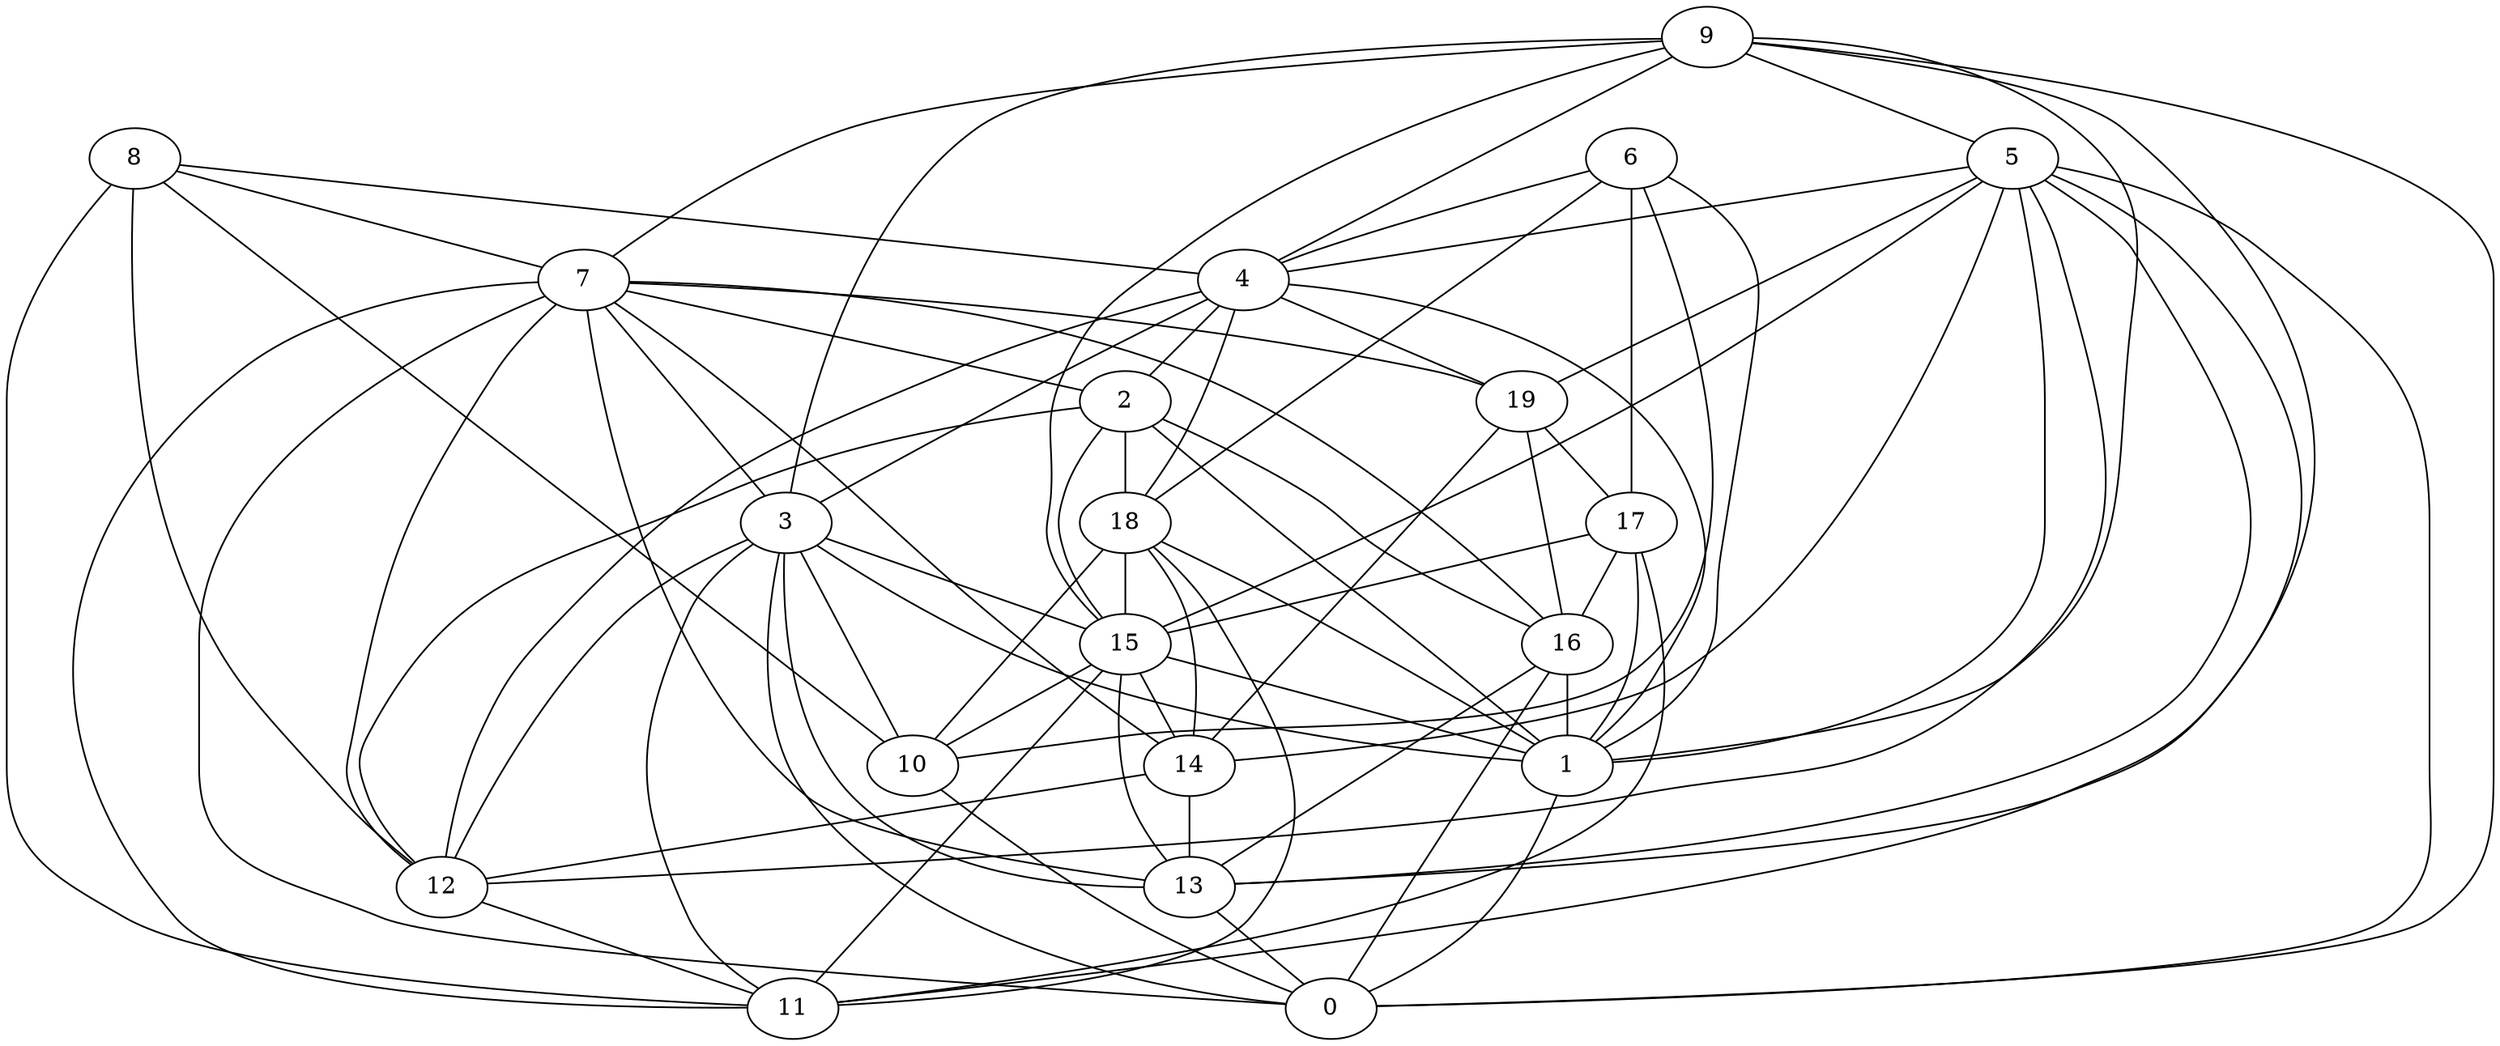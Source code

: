 digraph GG_graph {

subgraph G_graph {
edge [color = black]
"18" -> "10" [dir = none]
"6" -> "18" [dir = none]
"6" -> "1" [dir = none]
"19" -> "14" [dir = none]
"19" -> "17" [dir = none]
"8" -> "12" [dir = none]
"8" -> "7" [dir = none]
"5" -> "13" [dir = none]
"5" -> "11" [dir = none]
"5" -> "15" [dir = none]
"5" -> "0" [dir = none]
"5" -> "1" [dir = none]
"16" -> "1" [dir = none]
"3" -> "12" [dir = none]
"3" -> "1" [dir = none]
"3" -> "10" [dir = none]
"3" -> "15" [dir = none]
"14" -> "12" [dir = none]
"9" -> "15" [dir = none]
"9" -> "7" [dir = none]
"9" -> "13" [dir = none]
"9" -> "1" [dir = none]
"9" -> "5" [dir = none]
"2" -> "15" [dir = none]
"2" -> "18" [dir = none]
"2" -> "1" [dir = none]
"4" -> "2" [dir = none]
"4" -> "1" [dir = none]
"4" -> "18" [dir = none]
"17" -> "16" [dir = none]
"17" -> "15" [dir = none]
"7" -> "2" [dir = none]
"7" -> "19" [dir = none]
"7" -> "16" [dir = none]
"7" -> "11" [dir = none]
"15" -> "14" [dir = none]
"15" -> "10" [dir = none]
"13" -> "0" [dir = none]
"6" -> "4" [dir = none]
"16" -> "0" [dir = none]
"18" -> "14" [dir = none]
"15" -> "1" [dir = none]
"7" -> "0" [dir = none]
"2" -> "16" [dir = none]
"4" -> "12" [dir = none]
"18" -> "15" [dir = none]
"3" -> "0" [dir = none]
"19" -> "16" [dir = none]
"8" -> "4" [dir = none]
"9" -> "4" [dir = none]
"6" -> "10" [dir = none]
"5" -> "12" [dir = none]
"14" -> "13" [dir = none]
"2" -> "12" [dir = none]
"4" -> "3" [dir = none]
"10" -> "0" [dir = none]
"18" -> "1" [dir = none]
"12" -> "11" [dir = none]
"5" -> "14" [dir = none]
"17" -> "1" [dir = none]
"9" -> "3" [dir = none]
"3" -> "11" [dir = none]
"9" -> "0" [dir = none]
"4" -> "19" [dir = none]
"5" -> "4" [dir = none]
"5" -> "19" [dir = none]
"8" -> "11" [dir = none]
"8" -> "10" [dir = none]
"18" -> "11" [dir = none]
"7" -> "3" [dir = none]
"16" -> "13" [dir = none]
"17" -> "11" [dir = none]
"15" -> "11" [dir = none]
"7" -> "14" [dir = none]
"3" -> "13" [dir = none]
"1" -> "0" [dir = none]
"7" -> "13" [dir = none]
"15" -> "13" [dir = none]
"7" -> "12" [dir = none]
"6" -> "17" [dir = none]
}

}
